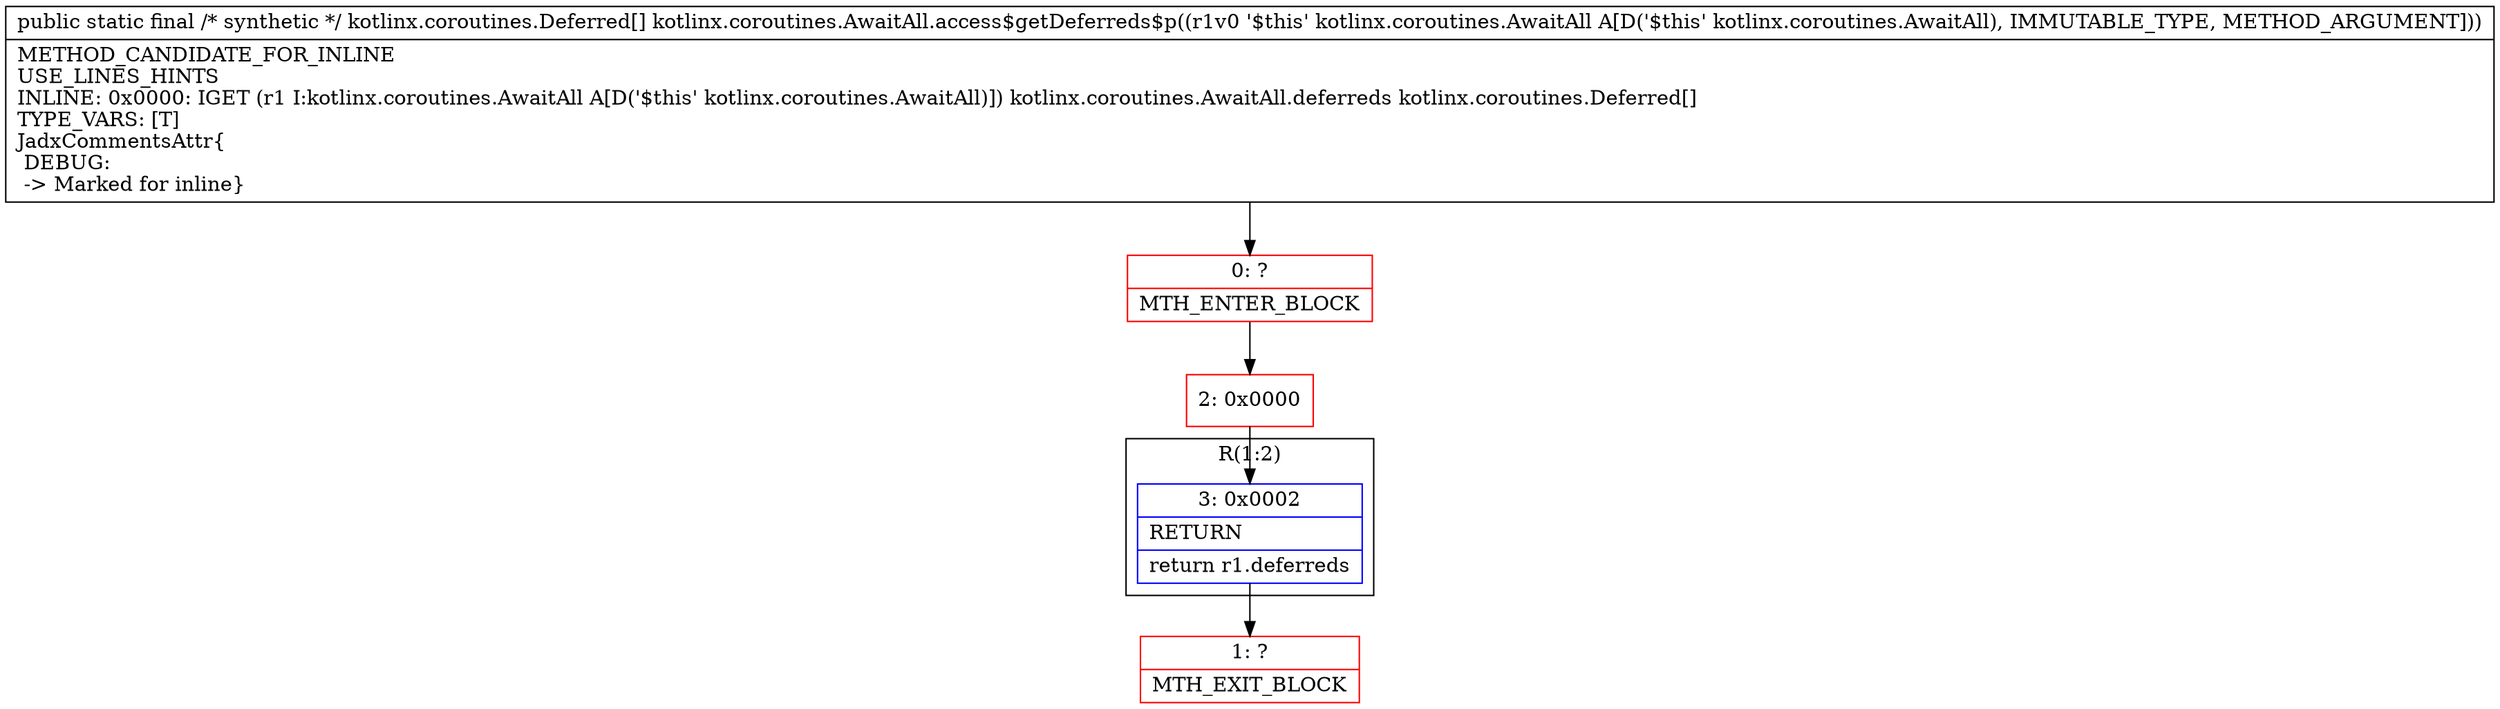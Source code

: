 digraph "CFG forkotlinx.coroutines.AwaitAll.access$getDeferreds$p(Lkotlinx\/coroutines\/AwaitAll;)[Lkotlinx\/coroutines\/Deferred;" {
subgraph cluster_Region_1629458802 {
label = "R(1:2)";
node [shape=record,color=blue];
Node_3 [shape=record,label="{3\:\ 0x0002|RETURN\l|return r1.deferreds\l}"];
}
Node_0 [shape=record,color=red,label="{0\:\ ?|MTH_ENTER_BLOCK\l}"];
Node_2 [shape=record,color=red,label="{2\:\ 0x0000}"];
Node_1 [shape=record,color=red,label="{1\:\ ?|MTH_EXIT_BLOCK\l}"];
MethodNode[shape=record,label="{public static final \/* synthetic *\/ kotlinx.coroutines.Deferred[] kotlinx.coroutines.AwaitAll.access$getDeferreds$p((r1v0 '$this' kotlinx.coroutines.AwaitAll A[D('$this' kotlinx.coroutines.AwaitAll), IMMUTABLE_TYPE, METHOD_ARGUMENT]))  | METHOD_CANDIDATE_FOR_INLINE\lUSE_LINES_HINTS\lINLINE: 0x0000: IGET  (r1 I:kotlinx.coroutines.AwaitAll A[D('$this' kotlinx.coroutines.AwaitAll)]) kotlinx.coroutines.AwaitAll.deferreds kotlinx.coroutines.Deferred[]\lTYPE_VARS: [T]\lJadxCommentsAttr\{\l DEBUG: \l \-\> Marked for inline\}\l}"];
MethodNode -> Node_0;Node_3 -> Node_1;
Node_0 -> Node_2;
Node_2 -> Node_3;
}

